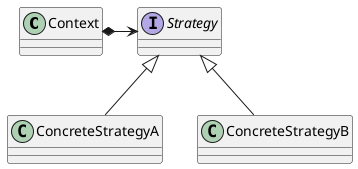 @startuml

class Context {
}

interface Strategy {

}

class ConcreteStrategyA {
}

class ConcreteStrategyB {
}

Context *-> Strategy
Strategy <|-- ConcreteStrategyA
Strategy <|-- ConcreteStrategyB
@enduml